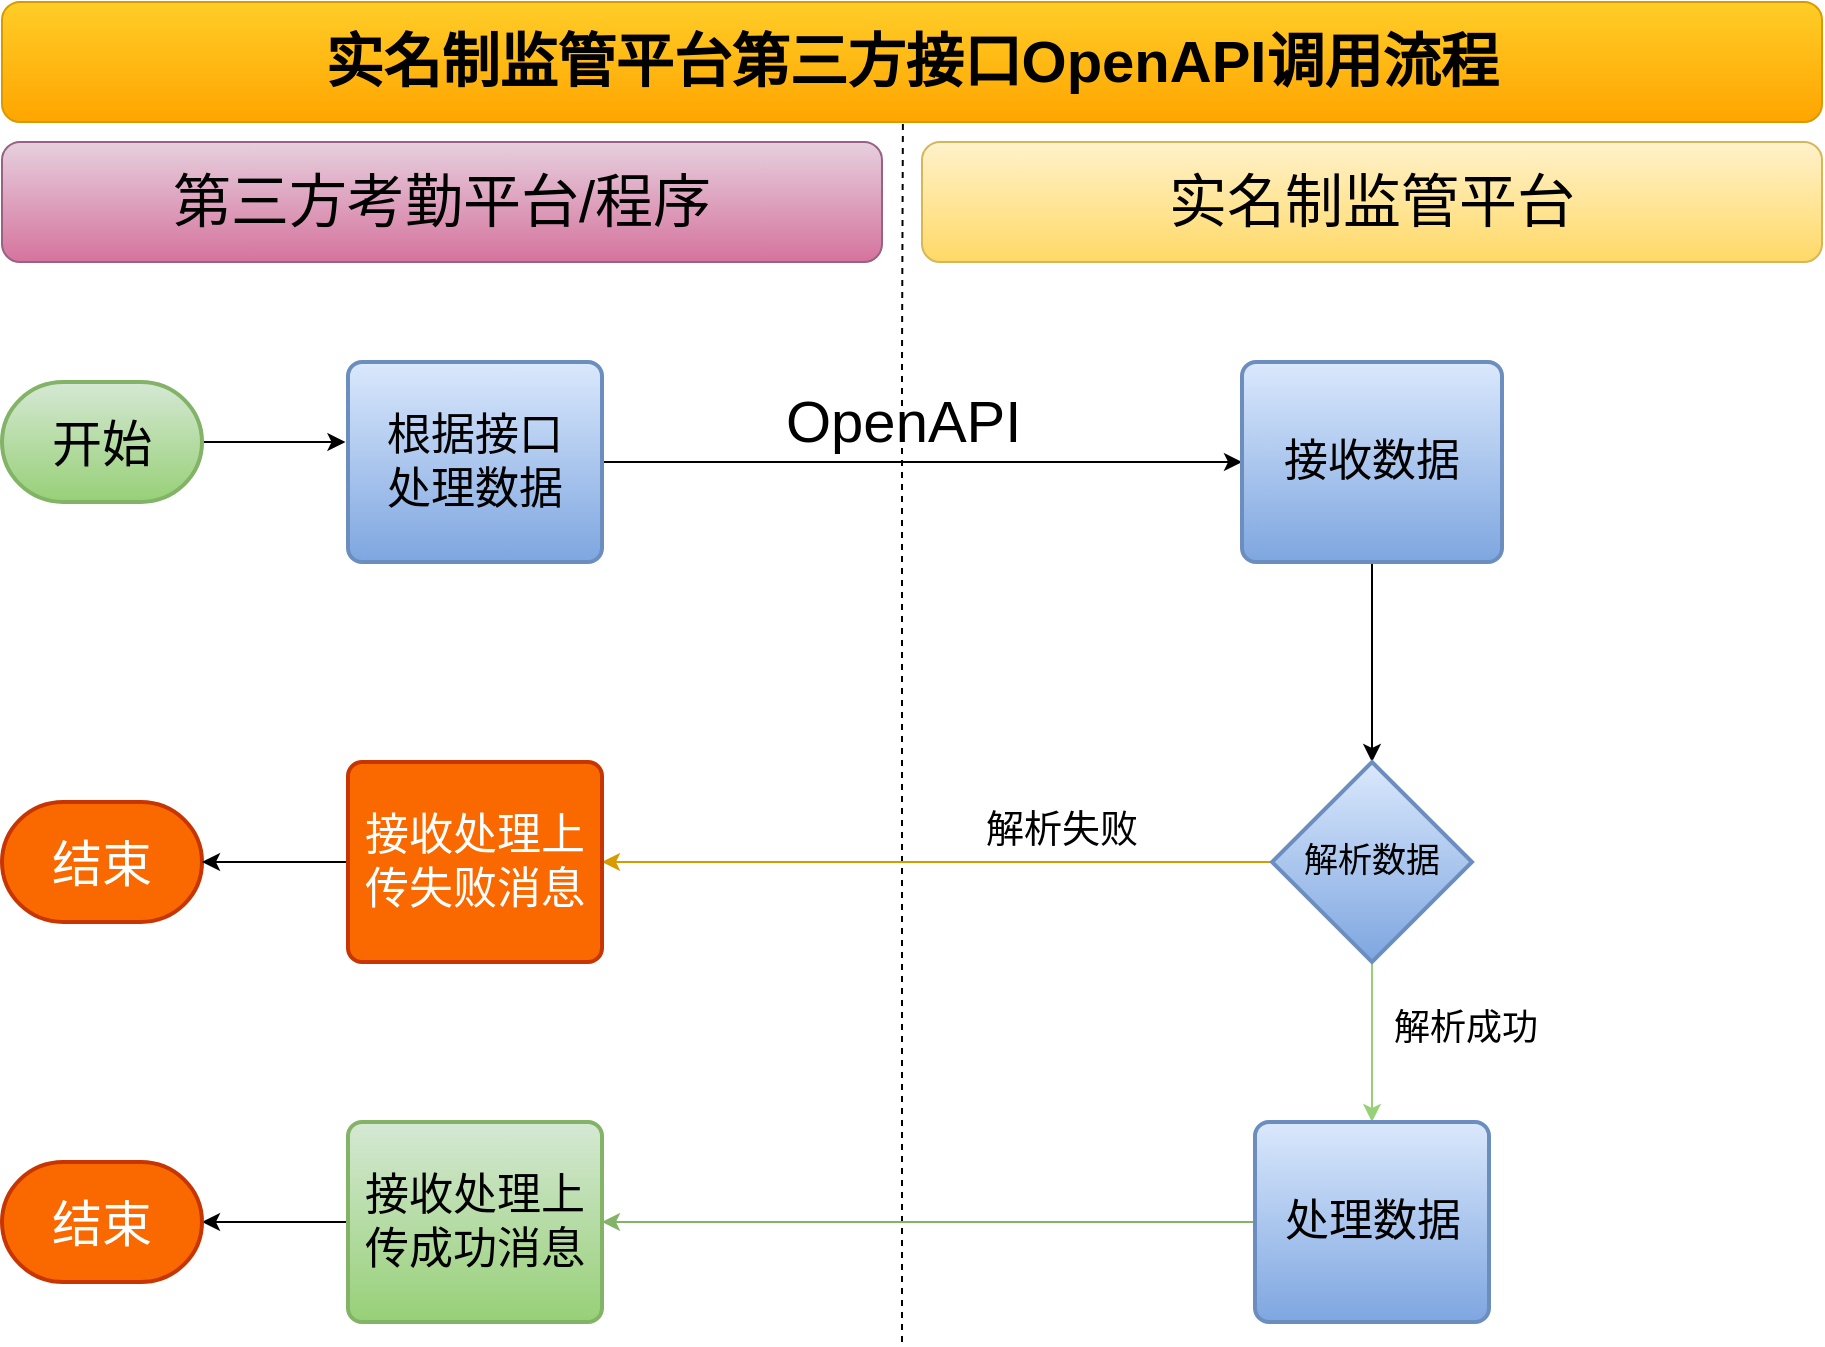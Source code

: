 <mxfile version="10.6.0" type="github"><diagram id="suaiZs693Hby5j3LI7Xd" name="第 1 页"><mxGraphModel dx="1394" dy="774" grid="1" gridSize="10" guides="1" tooltips="1" connect="1" arrows="1" fold="1" page="1" pageScale="1" pageWidth="827" pageHeight="1169" math="0" shadow="0"><root><mxCell id="0"/><mxCell id="1" parent="0"/><mxCell id="3_FC_Gc846o3BUYOCwTu-1" value="实名制监管平台第三方接口OpenAPI调用流程" style="rounded=1;whiteSpace=wrap;html=1;fillColor=#ffcd28;strokeColor=#d79b00;gradientColor=#ffa500;fontSize=29;fontStyle=1" vertex="1" parent="1"><mxGeometry x="140" y="90" width="910" height="60" as="geometry"/></mxCell><mxCell id="3_FC_Gc846o3BUYOCwTu-2" value="实名制监管平台" style="rounded=1;whiteSpace=wrap;html=1;fontSize=29;gradientColor=#ffd966;fillColor=#fff2cc;strokeColor=#d6b656;" vertex="1" parent="1"><mxGeometry x="600" y="160" width="450" height="60" as="geometry"/></mxCell><mxCell id="3_FC_Gc846o3BUYOCwTu-3" value="第三方考勤平台/程序" style="rounded=1;whiteSpace=wrap;html=1;fontSize=29;gradientColor=#d5739d;fillColor=#e6d0de;strokeColor=#996185;" vertex="1" parent="1"><mxGeometry x="140" y="160" width="440" height="60" as="geometry"/></mxCell><mxCell id="3_FC_Gc846o3BUYOCwTu-8" style="edgeStyle=orthogonalEdgeStyle;rounded=0;orthogonalLoop=1;jettySize=auto;html=1;entryX=-0.01;entryY=0.4;entryDx=0;entryDy=0;entryPerimeter=0;fontSize=29;" edge="1" parent="1" source="3_FC_Gc846o3BUYOCwTu-4" target="3_FC_Gc846o3BUYOCwTu-5"><mxGeometry relative="1" as="geometry"/></mxCell><mxCell id="3_FC_Gc846o3BUYOCwTu-4" value="开始" style="strokeWidth=2;html=1;shape=mxgraph.flowchart.terminator;whiteSpace=wrap;fontSize=25;gradientColor=#97d077;fillColor=#d5e8d4;strokeColor=#82b366;" vertex="1" parent="1"><mxGeometry x="140" y="280" width="100" height="60" as="geometry"/></mxCell><mxCell id="3_FC_Gc846o3BUYOCwTu-9" style="edgeStyle=orthogonalEdgeStyle;rounded=0;orthogonalLoop=1;jettySize=auto;html=1;entryX=0;entryY=0.5;entryDx=0;entryDy=0;fontSize=29;" edge="1" parent="1" source="3_FC_Gc846o3BUYOCwTu-5" target="3_FC_Gc846o3BUYOCwTu-7"><mxGeometry relative="1" as="geometry"/></mxCell><mxCell id="3_FC_Gc846o3BUYOCwTu-5" value="根据接口&lt;br style=&quot;font-size: 22px;&quot;&gt;处理数据" style="rounded=1;whiteSpace=wrap;html=1;absoluteArcSize=1;arcSize=14;strokeWidth=2;fontSize=22;gradientColor=#7ea6e0;fillColor=#dae8fc;strokeColor=#6c8ebf;" vertex="1" parent="1"><mxGeometry x="313" y="270" width="127" height="100" as="geometry"/></mxCell><mxCell id="3_FC_Gc846o3BUYOCwTu-6" value="" style="endArrow=none;html=1;fontSize=29;entryX=0.495;entryY=1;entryDx=0;entryDy=0;entryPerimeter=0;dashed=1;" edge="1" parent="1" target="3_FC_Gc846o3BUYOCwTu-1"><mxGeometry width="50" height="50" relative="1" as="geometry"><mxPoint x="590" y="760" as="sourcePoint"/><mxPoint x="190" y="390" as="targetPoint"/><Array as="points"><mxPoint x="590" y="270"/></Array></mxGeometry></mxCell><mxCell id="3_FC_Gc846o3BUYOCwTu-14" style="edgeStyle=orthogonalEdgeStyle;rounded=0;orthogonalLoop=1;jettySize=auto;html=1;entryX=0.5;entryY=0;entryDx=0;entryDy=0;entryPerimeter=0;fontSize=19;" edge="1" parent="1" source="3_FC_Gc846o3BUYOCwTu-7" target="3_FC_Gc846o3BUYOCwTu-11"><mxGeometry relative="1" as="geometry"/></mxCell><mxCell id="3_FC_Gc846o3BUYOCwTu-7" value="接收数据" style="rounded=1;whiteSpace=wrap;html=1;absoluteArcSize=1;arcSize=14;strokeWidth=2;fontSize=22;gradientColor=#7ea6e0;fillColor=#dae8fc;strokeColor=#6c8ebf;" vertex="1" parent="1"><mxGeometry x="760" y="270" width="130" height="100" as="geometry"/></mxCell><mxCell id="3_FC_Gc846o3BUYOCwTu-10" value="OpenAPI" style="text;html=1;resizable=0;points=[];autosize=1;align=left;verticalAlign=top;spacingTop=-4;fontSize=29;" vertex="1" parent="1"><mxGeometry x="530" y="280" width="130" height="40" as="geometry"/></mxCell><mxCell id="3_FC_Gc846o3BUYOCwTu-15" style="edgeStyle=orthogonalEdgeStyle;rounded=0;orthogonalLoop=1;jettySize=auto;html=1;entryX=1;entryY=0.5;entryDx=0;entryDy=0;fontSize=19;gradientColor=#ffa500;fillColor=#ffcd28;strokeColor=#d79b00;" edge="1" parent="1" source="3_FC_Gc846o3BUYOCwTu-11" target="3_FC_Gc846o3BUYOCwTu-13"><mxGeometry relative="1" as="geometry"/></mxCell><mxCell id="3_FC_Gc846o3BUYOCwTu-19" style="edgeStyle=orthogonalEdgeStyle;rounded=0;orthogonalLoop=1;jettySize=auto;html=1;entryX=0.5;entryY=0;entryDx=0;entryDy=0;fontSize=22;strokeColor=#97D077;" edge="1" parent="1" source="3_FC_Gc846o3BUYOCwTu-11" target="3_FC_Gc846o3BUYOCwTu-18"><mxGeometry relative="1" as="geometry"/></mxCell><mxCell id="3_FC_Gc846o3BUYOCwTu-11" value="解析数据" style="strokeWidth=2;html=1;shape=mxgraph.flowchart.decision;whiteSpace=wrap;fontSize=17;gradientColor=#7ea6e0;fillColor=#dae8fc;strokeColor=#6c8ebf;" vertex="1" parent="1"><mxGeometry x="775" y="470" width="100" height="100" as="geometry"/></mxCell><mxCell id="3_FC_Gc846o3BUYOCwTu-12" value="结束" style="strokeWidth=2;html=1;shape=mxgraph.flowchart.terminator;whiteSpace=wrap;fontSize=25;fillColor=#fa6800;strokeColor=#C73500;fontColor=#ffffff;" vertex="1" parent="1"><mxGeometry x="140" y="490" width="100" height="60" as="geometry"/></mxCell><mxCell id="3_FC_Gc846o3BUYOCwTu-16" style="edgeStyle=orthogonalEdgeStyle;rounded=0;orthogonalLoop=1;jettySize=auto;html=1;entryX=1;entryY=0.5;entryDx=0;entryDy=0;entryPerimeter=0;fontSize=19;" edge="1" parent="1" source="3_FC_Gc846o3BUYOCwTu-13" target="3_FC_Gc846o3BUYOCwTu-12"><mxGeometry relative="1" as="geometry"/></mxCell><mxCell id="3_FC_Gc846o3BUYOCwTu-13" value="接收处理上&lt;br style=&quot;font-size: 22px;&quot;&gt;传失败消息" style="rounded=1;whiteSpace=wrap;html=1;absoluteArcSize=1;arcSize=14;strokeWidth=2;fontSize=22;fillColor=#fa6800;strokeColor=#C73500;fontColor=#ffffff;" vertex="1" parent="1"><mxGeometry x="313" y="470" width="127" height="100" as="geometry"/></mxCell><mxCell id="3_FC_Gc846o3BUYOCwTu-17" value="解析失败" style="text;html=1;resizable=0;points=[];autosize=1;align=left;verticalAlign=top;spacingTop=-4;fontSize=19;" vertex="1" parent="1"><mxGeometry x="630" y="490" width="90" height="20" as="geometry"/></mxCell><mxCell id="3_FC_Gc846o3BUYOCwTu-21" style="edgeStyle=orthogonalEdgeStyle;rounded=0;orthogonalLoop=1;jettySize=auto;html=1;fontSize=22;gradientColor=#97d077;fillColor=#d5e8d4;strokeColor=#82b366;" edge="1" parent="1" source="3_FC_Gc846o3BUYOCwTu-18" target="3_FC_Gc846o3BUYOCwTu-20"><mxGeometry relative="1" as="geometry"/></mxCell><mxCell id="3_FC_Gc846o3BUYOCwTu-18" value="处理数据" style="rounded=1;whiteSpace=wrap;html=1;absoluteArcSize=1;arcSize=14;strokeWidth=2;fontSize=22;gradientColor=#7ea6e0;fillColor=#dae8fc;strokeColor=#6c8ebf;" vertex="1" parent="1"><mxGeometry x="766.5" y="650" width="117" height="100" as="geometry"/></mxCell><mxCell id="3_FC_Gc846o3BUYOCwTu-23" style="edgeStyle=orthogonalEdgeStyle;rounded=0;orthogonalLoop=1;jettySize=auto;html=1;entryX=1;entryY=0.5;entryDx=0;entryDy=0;entryPerimeter=0;fontSize=22;" edge="1" parent="1" source="3_FC_Gc846o3BUYOCwTu-20" target="3_FC_Gc846o3BUYOCwTu-22"><mxGeometry relative="1" as="geometry"/></mxCell><mxCell id="3_FC_Gc846o3BUYOCwTu-20" value="接收处理上&lt;br style=&quot;font-size: 22px;&quot;&gt;传成功消息" style="rounded=1;whiteSpace=wrap;html=1;absoluteArcSize=1;arcSize=14;strokeWidth=2;fontSize=22;gradientColor=#97d077;fillColor=#d5e8d4;strokeColor=#82b366;" vertex="1" parent="1"><mxGeometry x="313" y="650" width="127" height="100" as="geometry"/></mxCell><mxCell id="3_FC_Gc846o3BUYOCwTu-22" value="结束" style="strokeWidth=2;html=1;shape=mxgraph.flowchart.terminator;whiteSpace=wrap;fontSize=25;fillColor=#fa6800;strokeColor=#C73500;fontColor=#ffffff;" vertex="1" parent="1"><mxGeometry x="140" y="670" width="100" height="60" as="geometry"/></mxCell><mxCell id="3_FC_Gc846o3BUYOCwTu-24" value="解析成功" style="text;html=1;resizable=0;points=[];autosize=1;align=left;verticalAlign=top;spacingTop=-4;fontSize=18;fontStyle=0" vertex="1" parent="1"><mxGeometry x="833.5" y="590" width="100" height="30" as="geometry"/></mxCell></root></mxGraphModel></diagram></mxfile>